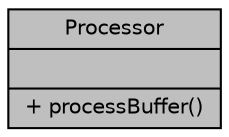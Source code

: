 digraph "Processor"
{
  edge [fontname="Helvetica",fontsize="10",labelfontname="Helvetica",labelfontsize="10"];
  node [fontname="Helvetica",fontsize="10",shape=record];
  Node3 [label="{Processor\n||+ processBuffer()\l}",height=0.2,width=0.4,color="black", fillcolor="grey75", style="filled", fontcolor="black"];
}
